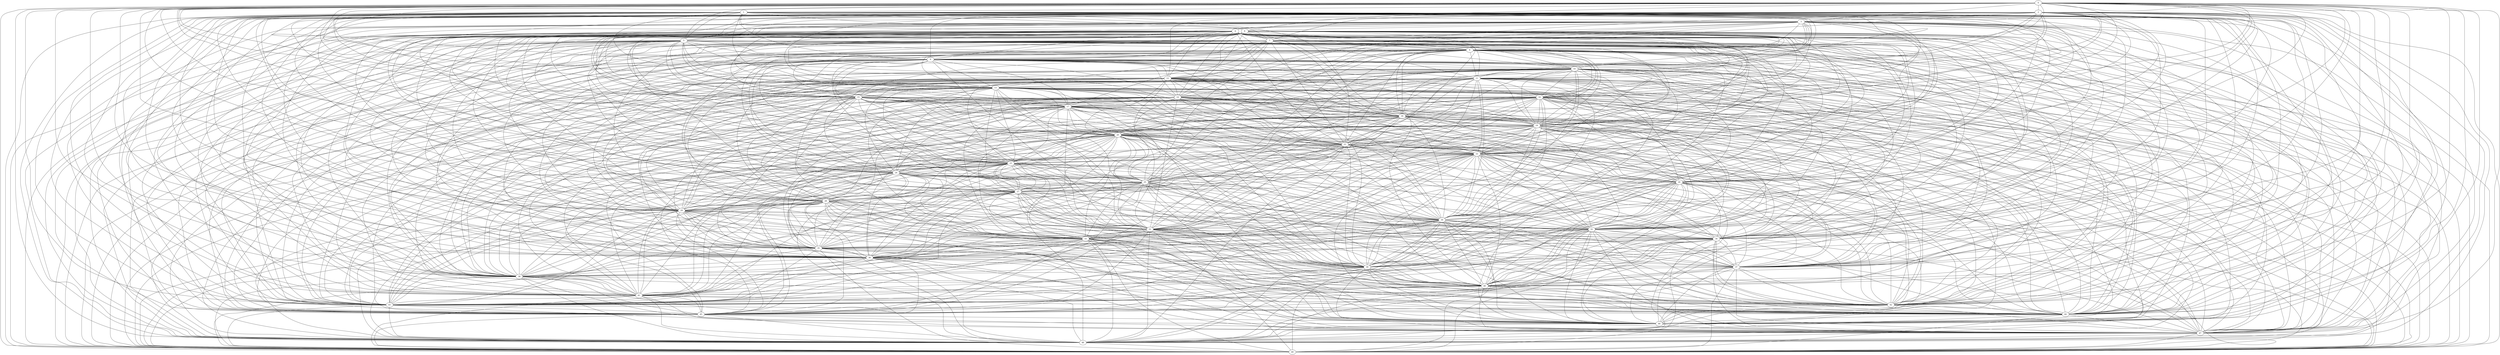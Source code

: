 strict graph  {
0;
1;
2;
3;
4;
5;
6;
7;
8;
9;
10;
11;
12;
13;
14;
15;
16;
17;
18;
19;
20;
21;
22;
23;
24;
25;
26;
27;
28;
29;
30;
31;
32;
33;
34;
35;
36;
37;
38;
39;
40;
41;
42;
43;
44;
45;
46;
47;
48;
49;
0 -- 49  [weight=50000];
0 -- 27  [weight=30000];
0 -- 15  [weight=30000];
0 -- 25  [weight=40000];
0 -- 18  [weight=30000];
0 -- 34  [weight=40000];
0 -- 19  [weight=40000];
0 -- 2  [weight=60000];
0 -- 35  [weight=20000];
0 -- 30  [weight=30000];
0 -- 26  [weight=70000];
0 -- 3  [weight=50000];
0 -- 42  [weight=70000];
0 -- 46  [weight=60000];
0 -- 47  [weight=60000];
0 -- 1  [weight=10000];
0 -- 38  [weight=40000];
0 -- 23  [weight=70000];
0 -- 32  [weight=30000];
0 -- 39  [weight=40000];
0 -- 28  [weight=70000];
0 -- 36  [weight=40000];
0 -- 37  [weight=70000];
0 -- 8  [weight=60000];
0 -- 21  [weight=30000];
0 -- 48  [weight=10000];
0 -- 5  [weight=40000];
0 -- 17  [weight=30000];
0 -- 40  [weight=70000];
0 -- 6  [weight=20000];
0 -- 12  [weight=40000];
0 -- 43  [weight=60000];
0 -- 20  [weight=10000];
0 -- 44  [weight=20000];
0 -- 16  [weight=10000];
0 -- 13  [weight=70000];
1 -- 43  [weight=50000];
1 -- 7  [weight=60000];
1 -- 21  [weight=30000];
1 -- 46  [weight=70000];
1 -- 40  [weight=70000];
1 -- 34  [weight=60000];
1 -- 35  [weight=10000];
1 -- 28  [weight=20000];
1 -- 4  [weight=60000];
1 -- 49  [weight=50000];
1 -- 48  [weight=50000];
1 -- 38  [weight=60000];
1 -- 47  [weight=60000];
1 -- 39  [weight=20000];
1 -- 37  [weight=50000];
1 -- 24  [weight=50000];
1 -- 26  [weight=40000];
1 -- 33  [weight=20000];
1 -- 9  [weight=60000];
1 -- 36  [weight=30000];
1 -- 15  [weight=50000];
1 -- 20  [weight=60000];
1 -- 10  [weight=20000];
1 -- 42  [weight=60000];
1 -- 29  [weight=40000];
1 -- 8  [weight=10000];
1 -- 17  [weight=50000];
1 -- 31  [weight=70000];
1 -- 23  [weight=30000];
1 -- 44  [weight=20000];
1 -- 5  [weight=20000];
1 -- 6  [weight=20000];
1 -- 13  [weight=60000];
1 -- 41  [weight=30000];
1 -- 22  [weight=70000];
1 -- 11  [weight=40000];
1 -- 3  [weight=70000];
1 -- 32  [weight=50000];
1 -- 19  [weight=50000];
1 -- 16  [weight=10000];
2 -- 9  [weight=40000];
2 -- 32  [weight=10000];
2 -- 22  [weight=40000];
2 -- 19  [weight=70000];
2 -- 47  [weight=20000];
2 -- 26  [weight=30000];
2 -- 49  [weight=20000];
2 -- 34  [weight=60000];
2 -- 37  [weight=30000];
2 -- 21  [weight=60000];
2 -- 24  [weight=60000];
2 -- 42  [weight=50000];
2 -- 27  [weight=20000];
2 -- 5  [weight=10000];
2 -- 44  [weight=70000];
2 -- 11  [weight=20000];
2 -- 36  [weight=30000];
2 -- 12  [weight=70000];
2 -- 16  [weight=40000];
2 -- 38  [weight=30000];
2 -- 28  [weight=70000];
2 -- 20  [weight=30000];
2 -- 10  [weight=20000];
2 -- 29  [weight=20000];
2 -- 40  [weight=20000];
2 -- 48  [weight=20000];
2 -- 13  [weight=20000];
2 -- 31  [weight=60000];
2 -- 3  [weight=30000];
2 -- 30  [weight=60000];
2 -- 7  [weight=30000];
2 -- 41  [weight=30000];
2 -- 46  [weight=70000];
2 -- 45  [weight=40000];
2 -- 18  [weight=10000];
2 -- 35  [weight=70000];
2 -- 43  [weight=10000];
2 -- 15  [weight=50000];
2 -- 25  [weight=30000];
2 -- 14  [weight=40000];
3 -- 36  [weight=20000];
3 -- 49  [weight=60000];
3 -- 32  [weight=70000];
3 -- 25  [weight=20000];
3 -- 19  [weight=50000];
3 -- 7  [weight=50000];
3 -- 10  [weight=20000];
3 -- 26  [weight=60000];
3 -- 44  [weight=10000];
3 -- 15  [weight=40000];
3 -- 11  [weight=60000];
3 -- 34  [weight=40000];
3 -- 4  [weight=30000];
3 -- 43  [weight=60000];
3 -- 5  [weight=50000];
3 -- 33  [weight=20000];
3 -- 23  [weight=20000];
3 -- 8  [weight=50000];
3 -- 39  [weight=50000];
3 -- 41  [weight=70000];
3 -- 45  [weight=70000];
3 -- 37  [weight=30000];
3 -- 6  [weight=20000];
3 -- 22  [weight=40000];
3 -- 9  [weight=10000];
3 -- 16  [weight=70000];
3 -- 42  [weight=20000];
3 -- 14  [weight=60000];
3 -- 27  [weight=10000];
3 -- 28  [weight=30000];
3 -- 12  [weight=40000];
3 -- 46  [weight=70000];
3 -- 18  [weight=60000];
3 -- 30  [weight=20000];
3 -- 29  [weight=50000];
3 -- 38  [weight=60000];
4 -- 42  [weight=30000];
4 -- 22  [weight=70000];
4 -- 7  [weight=30000];
4 -- 33  [weight=30000];
4 -- 21  [weight=70000];
4 -- 23  [weight=20000];
4 -- 40  [weight=60000];
4 -- 44  [weight=60000];
4 -- 35  [weight=10000];
4 -- 13  [weight=20000];
4 -- 19  [weight=40000];
4 -- 10  [weight=70000];
4 -- 36  [weight=30000];
4 -- 26  [weight=20000];
4 -- 45  [weight=70000];
4 -- 15  [weight=70000];
4 -- 29  [weight=30000];
4 -- 27  [weight=40000];
4 -- 11  [weight=60000];
4 -- 9  [weight=20000];
4 -- 47  [weight=40000];
4 -- 12  [weight=20000];
4 -- 30  [weight=50000];
4 -- 8  [weight=70000];
4 -- 46  [weight=30000];
4 -- 31  [weight=50000];
4 -- 5  [weight=20000];
4 -- 25  [weight=20000];
4 -- 49  [weight=40000];
4 -- 48  [weight=30000];
4 -- 14  [weight=10000];
4 -- 32  [weight=60000];
4 -- 38  [weight=10000];
4 -- 39  [weight=40000];
4 -- 24  [weight=70000];
4 -- 16  [weight=60000];
4 -- 34  [weight=40000];
4 -- 17  [weight=20000];
4 -- 18  [weight=30000];
5 -- 38  [weight=20000];
5 -- 24  [weight=30000];
5 -- 45  [weight=30000];
5 -- 25  [weight=40000];
5 -- 23  [weight=10000];
5 -- 48  [weight=20000];
5 -- 37  [weight=10000];
5 -- 30  [weight=50000];
5 -- 41  [weight=10000];
5 -- 26  [weight=30000];
5 -- 10  [weight=20000];
5 -- 39  [weight=60000];
5 -- 17  [weight=60000];
5 -- 27  [weight=60000];
5 -- 49  [weight=30000];
5 -- 22  [weight=60000];
5 -- 47  [weight=20000];
5 -- 31  [weight=50000];
5 -- 36  [weight=70000];
5 -- 35  [weight=40000];
5 -- 40  [weight=30000];
5 -- 44  [weight=50000];
5 -- 14  [weight=40000];
5 -- 46  [weight=50000];
5 -- 43  [weight=50000];
5 -- 28  [weight=60000];
5 -- 15  [weight=30000];
5 -- 19  [weight=20000];
5 -- 34  [weight=20000];
5 -- 9  [weight=50000];
5 -- 42  [weight=20000];
5 -- 13  [weight=30000];
5 -- 20  [weight=40000];
5 -- 29  [weight=30000];
5 -- 21  [weight=70000];
5 -- 8  [weight=50000];
6 -- 13  [weight=50000];
6 -- 26  [weight=50000];
6 -- 46  [weight=50000];
6 -- 18  [weight=50000];
6 -- 32  [weight=40000];
6 -- 15  [weight=10000];
6 -- 12  [weight=50000];
6 -- 30  [weight=20000];
6 -- 48  [weight=70000];
6 -- 33  [weight=30000];
6 -- 23  [weight=40000];
6 -- 8  [weight=50000];
6 -- 17  [weight=10000];
6 -- 45  [weight=10000];
6 -- 38  [weight=70000];
6 -- 14  [weight=10000];
6 -- 10  [weight=60000];
6 -- 40  [weight=70000];
6 -- 27  [weight=40000];
6 -- 22  [weight=10000];
6 -- 7  [weight=50000];
6 -- 24  [weight=30000];
6 -- 25  [weight=70000];
6 -- 34  [weight=50000];
6 -- 31  [weight=70000];
6 -- 41  [weight=70000];
6 -- 36  [weight=30000];
6 -- 39  [weight=70000];
6 -- 19  [weight=50000];
6 -- 28  [weight=30000];
6 -- 21  [weight=10000];
6 -- 44  [weight=60000];
6 -- 11  [weight=10000];
6 -- 16  [weight=30000];
6 -- 29  [weight=20000];
6 -- 9  [weight=30000];
6 -- 42  [weight=30000];
7 -- 16  [weight=70000];
7 -- 24  [weight=20000];
7 -- 45  [weight=60000];
7 -- 29  [weight=50000];
7 -- 21  [weight=20000];
7 -- 11  [weight=40000];
7 -- 17  [weight=30000];
7 -- 37  [weight=40000];
7 -- 18  [weight=40000];
7 -- 44  [weight=70000];
7 -- 26  [weight=50000];
7 -- 28  [weight=30000];
7 -- 42  [weight=70000];
7 -- 8  [weight=70000];
7 -- 47  [weight=60000];
7 -- 15  [weight=60000];
7 -- 35  [weight=20000];
7 -- 48  [weight=70000];
7 -- 25  [weight=10000];
7 -- 32  [weight=20000];
7 -- 43  [weight=60000];
7 -- 22  [weight=10000];
7 -- 41  [weight=70000];
7 -- 13  [weight=30000];
7 -- 10  [weight=30000];
7 -- 34  [weight=40000];
7 -- 19  [weight=60000];
7 -- 49  [weight=50000];
7 -- 38  [weight=60000];
7 -- 36  [weight=20000];
7 -- 30  [weight=30000];
7 -- 33  [weight=30000];
7 -- 12  [weight=20000];
7 -- 9  [weight=50000];
7 -- 40  [weight=40000];
8 -- 32  [weight=70000];
8 -- 31  [weight=30000];
8 -- 24  [weight=30000];
8 -- 38  [weight=30000];
8 -- 33  [weight=20000];
8 -- 46  [weight=30000];
8 -- 41  [weight=70000];
8 -- 10  [weight=10000];
8 -- 44  [weight=50000];
8 -- 29  [weight=10000];
8 -- 26  [weight=60000];
8 -- 30  [weight=60000];
8 -- 21  [weight=40000];
8 -- 40  [weight=60000];
8 -- 49  [weight=50000];
8 -- 16  [weight=70000];
8 -- 25  [weight=60000];
8 -- 37  [weight=40000];
8 -- 47  [weight=70000];
8 -- 9  [weight=10000];
8 -- 11  [weight=60000];
8 -- 34  [weight=70000];
8 -- 15  [weight=10000];
8 -- 19  [weight=40000];
8 -- 39  [weight=70000];
8 -- 48  [weight=60000];
8 -- 22  [weight=40000];
8 -- 43  [weight=30000];
8 -- 18  [weight=70000];
8 -- 36  [weight=10000];
8 -- 23  [weight=30000];
8 -- 12  [weight=20000];
8 -- 42  [weight=20000];
8 -- 20  [weight=40000];
9 -- 34  [weight=30000];
9 -- 11  [weight=10000];
9 -- 42  [weight=10000];
9 -- 18  [weight=20000];
9 -- 23  [weight=20000];
9 -- 17  [weight=10000];
9 -- 19  [weight=60000];
9 -- 44  [weight=20000];
9 -- 31  [weight=40000];
9 -- 39  [weight=20000];
9 -- 41  [weight=70000];
9 -- 49  [weight=10000];
9 -- 38  [weight=30000];
9 -- 40  [weight=60000];
9 -- 16  [weight=50000];
9 -- 43  [weight=70000];
9 -- 27  [weight=30000];
9 -- 15  [weight=20000];
9 -- 47  [weight=70000];
9 -- 21  [weight=20000];
9 -- 12  [weight=50000];
9 -- 10  [weight=20000];
9 -- 48  [weight=20000];
9 -- 45  [weight=50000];
9 -- 37  [weight=50000];
9 -- 33  [weight=50000];
9 -- 35  [weight=30000];
9 -- 22  [weight=40000];
9 -- 36  [weight=40000];
9 -- 29  [weight=50000];
9 -- 24  [weight=30000];
9 -- 30  [weight=30000];
9 -- 13  [weight=50000];
9 -- 14  [weight=40000];
10 -- 45  [weight=60000];
10 -- 43  [weight=20000];
10 -- 24  [weight=70000];
10 -- 48  [weight=30000];
10 -- 49  [weight=60000];
10 -- 39  [weight=50000];
10 -- 28  [weight=50000];
10 -- 14  [weight=60000];
10 -- 37  [weight=10000];
10 -- 21  [weight=40000];
10 -- 47  [weight=70000];
10 -- 25  [weight=20000];
10 -- 16  [weight=40000];
10 -- 11  [weight=50000];
10 -- 29  [weight=30000];
10 -- 15  [weight=30000];
10 -- 42  [weight=70000];
10 -- 18  [weight=70000];
10 -- 27  [weight=60000];
10 -- 20  [weight=50000];
10 -- 19  [weight=40000];
10 -- 17  [weight=20000];
10 -- 44  [weight=70000];
10 -- 30  [weight=50000];
10 -- 34  [weight=50000];
10 -- 22  [weight=70000];
10 -- 12  [weight=70000];
10 -- 32  [weight=50000];
10 -- 26  [weight=30000];
10 -- 36  [weight=70000];
10 -- 46  [weight=70000];
11 -- 41  [weight=10000];
11 -- 14  [weight=10000];
11 -- 18  [weight=10000];
11 -- 37  [weight=10000];
11 -- 45  [weight=40000];
11 -- 17  [weight=40000];
11 -- 13  [weight=30000];
11 -- 48  [weight=70000];
11 -- 15  [weight=10000];
11 -- 30  [weight=50000];
11 -- 35  [weight=20000];
11 -- 40  [weight=30000];
11 -- 39  [weight=70000];
11 -- 32  [weight=40000];
11 -- 46  [weight=60000];
11 -- 43  [weight=30000];
11 -- 31  [weight=60000];
11 -- 33  [weight=40000];
11 -- 29  [weight=20000];
11 -- 25  [weight=40000];
11 -- 19  [weight=60000];
11 -- 49  [weight=40000];
11 -- 38  [weight=20000];
11 -- 26  [weight=10000];
11 -- 23  [weight=60000];
11 -- 42  [weight=10000];
11 -- 34  [weight=20000];
11 -- 22  [weight=50000];
11 -- 16  [weight=50000];
11 -- 47  [weight=10000];
11 -- 44  [weight=10000];
11 -- 21  [weight=60000];
11 -- 20  [weight=60000];
12 -- 45  [weight=20000];
12 -- 46  [weight=40000];
12 -- 38  [weight=70000];
12 -- 25  [weight=40000];
12 -- 36  [weight=70000];
12 -- 18  [weight=60000];
12 -- 13  [weight=60000];
12 -- 35  [weight=60000];
12 -- 26  [weight=30000];
12 -- 23  [weight=60000];
12 -- 39  [weight=40000];
12 -- 37  [weight=70000];
12 -- 20  [weight=70000];
12 -- 19  [weight=70000];
12 -- 47  [weight=10000];
12 -- 33  [weight=60000];
12 -- 41  [weight=70000];
12 -- 21  [weight=50000];
12 -- 43  [weight=20000];
12 -- 49  [weight=30000];
12 -- 44  [weight=30000];
12 -- 42  [weight=20000];
12 -- 32  [weight=10000];
12 -- 24  [weight=50000];
12 -- 14  [weight=60000];
12 -- 28  [weight=70000];
12 -- 29  [weight=30000];
12 -- 30  [weight=40000];
13 -- 25  [weight=10000];
13 -- 49  [weight=50000];
13 -- 26  [weight=10000];
13 -- 42  [weight=30000];
13 -- 39  [weight=70000];
13 -- 43  [weight=70000];
13 -- 27  [weight=60000];
13 -- 33  [weight=20000];
13 -- 24  [weight=50000];
13 -- 23  [weight=50000];
13 -- 14  [weight=30000];
13 -- 47  [weight=40000];
13 -- 30  [weight=20000];
13 -- 17  [weight=10000];
13 -- 32  [weight=20000];
13 -- 29  [weight=60000];
13 -- 40  [weight=70000];
13 -- 44  [weight=60000];
13 -- 20  [weight=50000];
13 -- 28  [weight=20000];
13 -- 45  [weight=70000];
13 -- 34  [weight=20000];
13 -- 21  [weight=30000];
13 -- 31  [weight=20000];
13 -- 38  [weight=70000];
13 -- 16  [weight=10000];
13 -- 18  [weight=70000];
13 -- 46  [weight=50000];
13 -- 15  [weight=40000];
13 -- 19  [weight=70000];
13 -- 22  [weight=70000];
13 -- 48  [weight=20000];
14 -- 33  [weight=10000];
14 -- 25  [weight=70000];
14 -- 35  [weight=50000];
14 -- 28  [weight=30000];
14 -- 24  [weight=60000];
14 -- 21  [weight=60000];
14 -- 17  [weight=20000];
14 -- 47  [weight=20000];
14 -- 43  [weight=40000];
14 -- 29  [weight=20000];
14 -- 45  [weight=40000];
14 -- 18  [weight=60000];
14 -- 32  [weight=40000];
14 -- 44  [weight=50000];
14 -- 30  [weight=60000];
14 -- 49  [weight=40000];
14 -- 22  [weight=40000];
14 -- 40  [weight=50000];
14 -- 26  [weight=70000];
14 -- 19  [weight=20000];
14 -- 36  [weight=60000];
14 -- 31  [weight=60000];
14 -- 48  [weight=20000];
14 -- 38  [weight=70000];
14 -- 41  [weight=20000];
15 -- 22  [weight=50000];
15 -- 48  [weight=40000];
15 -- 41  [weight=20000];
15 -- 23  [weight=50000];
15 -- 47  [weight=10000];
15 -- 44  [weight=50000];
15 -- 21  [weight=10000];
15 -- 17  [weight=50000];
15 -- 39  [weight=30000];
15 -- 33  [weight=40000];
15 -- 31  [weight=40000];
15 -- 32  [weight=40000];
15 -- 30  [weight=70000];
15 -- 28  [weight=30000];
15 -- 42  [weight=70000];
15 -- 26  [weight=50000];
15 -- 35  [weight=40000];
15 -- 25  [weight=70000];
15 -- 38  [weight=60000];
15 -- 20  [weight=70000];
15 -- 27  [weight=60000];
15 -- 29  [weight=60000];
15 -- 46  [weight=30000];
15 -- 49  [weight=70000];
15 -- 36  [weight=30000];
16 -- 18  [weight=50000];
16 -- 46  [weight=10000];
16 -- 41  [weight=40000];
16 -- 20  [weight=20000];
16 -- 33  [weight=10000];
16 -- 29  [weight=60000];
16 -- 19  [weight=20000];
16 -- 45  [weight=50000];
16 -- 23  [weight=20000];
16 -- 31  [weight=50000];
16 -- 34  [weight=20000];
16 -- 27  [weight=30000];
16 -- 43  [weight=50000];
16 -- 21  [weight=10000];
16 -- 39  [weight=30000];
16 -- 49  [weight=40000];
16 -- 37  [weight=20000];
16 -- 42  [weight=30000];
16 -- 35  [weight=60000];
16 -- 32  [weight=40000];
16 -- 25  [weight=70000];
16 -- 17  [weight=10000];
16 -- 26  [weight=60000];
16 -- 48  [weight=20000];
16 -- 30  [weight=20000];
16 -- 47  [weight=40000];
16 -- 36  [weight=20000];
16 -- 44  [weight=40000];
17 -- 31  [weight=20000];
17 -- 39  [weight=10000];
17 -- 35  [weight=70000];
17 -- 49  [weight=40000];
17 -- 43  [weight=60000];
17 -- 33  [weight=70000];
17 -- 32  [weight=20000];
17 -- 27  [weight=10000];
17 -- 28  [weight=10000];
17 -- 40  [weight=60000];
17 -- 30  [weight=70000];
17 -- 19  [weight=50000];
17 -- 45  [weight=50000];
17 -- 22  [weight=60000];
17 -- 23  [weight=50000];
17 -- 20  [weight=50000];
17 -- 38  [weight=70000];
17 -- 37  [weight=30000];
17 -- 34  [weight=10000];
17 -- 36  [weight=30000];
17 -- 24  [weight=20000];
17 -- 47  [weight=50000];
17 -- 18  [weight=70000];
17 -- 42  [weight=70000];
18 -- 35  [weight=70000];
18 -- 20  [weight=40000];
18 -- 34  [weight=60000];
18 -- 27  [weight=10000];
18 -- 49  [weight=50000];
18 -- 44  [weight=70000];
18 -- 48  [weight=50000];
18 -- 33  [weight=70000];
18 -- 38  [weight=20000];
18 -- 45  [weight=50000];
18 -- 42  [weight=70000];
18 -- 32  [weight=30000];
18 -- 25  [weight=40000];
18 -- 46  [weight=70000];
18 -- 31  [weight=20000];
18 -- 36  [weight=50000];
18 -- 30  [weight=70000];
18 -- 24  [weight=40000];
18 -- 26  [weight=60000];
18 -- 43  [weight=30000];
18 -- 40  [weight=60000];
18 -- 41  [weight=60000];
18 -- 19  [weight=20000];
18 -- 47  [weight=10000];
19 -- 44  [weight=60000];
19 -- 25  [weight=60000];
19 -- 31  [weight=60000];
19 -- 48  [weight=40000];
19 -- 24  [weight=40000];
19 -- 47  [weight=30000];
19 -- 43  [weight=20000];
19 -- 22  [weight=30000];
19 -- 32  [weight=60000];
19 -- 42  [weight=10000];
19 -- 29  [weight=50000];
19 -- 39  [weight=60000];
19 -- 34  [weight=60000];
19 -- 46  [weight=70000];
19 -- 38  [weight=20000];
19 -- 23  [weight=50000];
19 -- 35  [weight=70000];
19 -- 33  [weight=70000];
19 -- 40  [weight=20000];
19 -- 27  [weight=40000];
19 -- 41  [weight=10000];
19 -- 20  [weight=20000];
19 -- 37  [weight=10000];
19 -- 49  [weight=40000];
20 -- 46  [weight=20000];
20 -- 35  [weight=30000];
20 -- 25  [weight=50000];
20 -- 38  [weight=70000];
20 -- 42  [weight=60000];
20 -- 21  [weight=60000];
20 -- 28  [weight=40000];
20 -- 26  [weight=60000];
20 -- 45  [weight=10000];
20 -- 27  [weight=50000];
20 -- 36  [weight=10000];
20 -- 30  [weight=20000];
20 -- 49  [weight=30000];
20 -- 24  [weight=20000];
20 -- 37  [weight=70000];
20 -- 43  [weight=60000];
20 -- 48  [weight=50000];
20 -- 40  [weight=60000];
20 -- 44  [weight=30000];
20 -- 41  [weight=60000];
20 -- 39  [weight=30000];
20 -- 33  [weight=20000];
20 -- 23  [weight=70000];
20 -- 47  [weight=50000];
20 -- 29  [weight=50000];
20 -- 31  [weight=10000];
20 -- 22  [weight=60000];
21 -- 36  [weight=40000];
21 -- 41  [weight=20000];
21 -- 46  [weight=50000];
21 -- 37  [weight=70000];
21 -- 48  [weight=20000];
21 -- 23  [weight=20000];
21 -- 49  [weight=60000];
21 -- 35  [weight=30000];
21 -- 22  [weight=10000];
21 -- 26  [weight=70000];
21 -- 24  [weight=20000];
21 -- 44  [weight=60000];
21 -- 39  [weight=10000];
21 -- 32  [weight=10000];
21 -- 30  [weight=40000];
21 -- 34  [weight=40000];
21 -- 38  [weight=40000];
21 -- 43  [weight=30000];
21 -- 31  [weight=50000];
21 -- 45  [weight=40000];
22 -- 29  [weight=20000];
22 -- 44  [weight=50000];
22 -- 28  [weight=10000];
22 -- 25  [weight=20000];
22 -- 30  [weight=20000];
22 -- 47  [weight=10000];
22 -- 31  [weight=60000];
22 -- 49  [weight=40000];
22 -- 23  [weight=60000];
22 -- 36  [weight=30000];
22 -- 42  [weight=50000];
22 -- 32  [weight=10000];
22 -- 41  [weight=20000];
22 -- 48  [weight=70000];
22 -- 34  [weight=60000];
22 -- 37  [weight=40000];
22 -- 40  [weight=70000];
22 -- 26  [weight=20000];
22 -- 24  [weight=70000];
22 -- 45  [weight=70000];
22 -- 39  [weight=10000];
22 -- 27  [weight=60000];
22 -- 33  [weight=10000];
22 -- 43  [weight=10000];
23 -- 35  [weight=10000];
23 -- 31  [weight=60000];
23 -- 49  [weight=70000];
23 -- 25  [weight=40000];
23 -- 28  [weight=40000];
23 -- 41  [weight=50000];
23 -- 30  [weight=30000];
23 -- 34  [weight=50000];
23 -- 46  [weight=40000];
23 -- 24  [weight=20000];
23 -- 37  [weight=60000];
23 -- 36  [weight=10000];
23 -- 42  [weight=20000];
23 -- 38  [weight=30000];
23 -- 43  [weight=70000];
23 -- 44  [weight=70000];
23 -- 39  [weight=20000];
23 -- 32  [weight=60000];
23 -- 29  [weight=30000];
23 -- 47  [weight=60000];
23 -- 48  [weight=40000];
23 -- 40  [weight=30000];
23 -- 27  [weight=20000];
23 -- 33  [weight=20000];
24 -- 42  [weight=50000];
24 -- 27  [weight=60000];
24 -- 37  [weight=60000];
24 -- 43  [weight=20000];
24 -- 47  [weight=40000];
24 -- 46  [weight=40000];
24 -- 28  [weight=30000];
24 -- 40  [weight=60000];
24 -- 48  [weight=50000];
24 -- 29  [weight=60000];
24 -- 41  [weight=40000];
24 -- 45  [weight=10000];
24 -- 36  [weight=60000];
24 -- 49  [weight=20000];
24 -- 38  [weight=50000];
24 -- 30  [weight=70000];
24 -- 26  [weight=50000];
24 -- 35  [weight=70000];
24 -- 25  [weight=40000];
24 -- 33  [weight=10000];
24 -- 31  [weight=10000];
24 -- 39  [weight=70000];
25 -- 35  [weight=50000];
25 -- 36  [weight=70000];
25 -- 40  [weight=40000];
25 -- 45  [weight=60000];
25 -- 33  [weight=20000];
25 -- 49  [weight=60000];
25 -- 34  [weight=50000];
25 -- 28  [weight=20000];
25 -- 48  [weight=60000];
25 -- 44  [weight=20000];
25 -- 43  [weight=40000];
25 -- 37  [weight=40000];
25 -- 47  [weight=30000];
25 -- 31  [weight=20000];
25 -- 32  [weight=60000];
25 -- 27  [weight=70000];
25 -- 41  [weight=30000];
25 -- 29  [weight=30000];
25 -- 46  [weight=30000];
25 -- 39  [weight=30000];
26 -- 46  [weight=10000];
26 -- 43  [weight=10000];
26 -- 40  [weight=40000];
26 -- 42  [weight=60000];
26 -- 27  [weight=10000];
26 -- 47  [weight=70000];
26 -- 49  [weight=60000];
26 -- 36  [weight=60000];
26 -- 34  [weight=70000];
26 -- 38  [weight=60000];
26 -- 35  [weight=10000];
26 -- 48  [weight=20000];
26 -- 30  [weight=30000];
26 -- 41  [weight=30000];
26 -- 31  [weight=20000];
26 -- 45  [weight=30000];
26 -- 32  [weight=40000];
26 -- 37  [weight=70000];
27 -- 31  [weight=50000];
27 -- 47  [weight=30000];
27 -- 43  [weight=40000];
27 -- 36  [weight=10000];
27 -- 28  [weight=30000];
27 -- 29  [weight=40000];
27 -- 35  [weight=30000];
27 -- 39  [weight=70000];
27 -- 30  [weight=70000];
27 -- 46  [weight=40000];
27 -- 33  [weight=20000];
27 -- 41  [weight=40000];
27 -- 49  [weight=20000];
27 -- 38  [weight=20000];
27 -- 40  [weight=10000];
27 -- 44  [weight=30000];
27 -- 37  [weight=50000];
27 -- 42  [weight=10000];
28 -- 36  [weight=70000];
28 -- 30  [weight=60000];
28 -- 43  [weight=10000];
28 -- 39  [weight=60000];
28 -- 34  [weight=60000];
28 -- 38  [weight=70000];
28 -- 46  [weight=40000];
28 -- 29  [weight=10000];
28 -- 47  [weight=30000];
28 -- 45  [weight=70000];
28 -- 31  [weight=50000];
28 -- 32  [weight=50000];
28 -- 44  [weight=50000];
28 -- 35  [weight=10000];
28 -- 41  [weight=40000];
28 -- 49  [weight=40000];
28 -- 40  [weight=30000];
28 -- 48  [weight=10000];
29 -- 48  [weight=30000];
29 -- 44  [weight=10000];
29 -- 41  [weight=70000];
29 -- 39  [weight=30000];
29 -- 31  [weight=50000];
29 -- 36  [weight=70000];
29 -- 38  [weight=50000];
29 -- 32  [weight=70000];
29 -- 46  [weight=30000];
29 -- 33  [weight=10000];
29 -- 30  [weight=10000];
29 -- 43  [weight=50000];
29 -- 49  [weight=50000];
29 -- 47  [weight=40000];
29 -- 35  [weight=50000];
29 -- 45  [weight=40000];
30 -- 35  [weight=70000];
30 -- 42  [weight=50000];
30 -- 45  [weight=10000];
30 -- 31  [weight=70000];
30 -- 34  [weight=50000];
30 -- 46  [weight=50000];
30 -- 44  [weight=10000];
30 -- 40  [weight=60000];
30 -- 32  [weight=10000];
30 -- 36  [weight=50000];
30 -- 39  [weight=40000];
30 -- 48  [weight=60000];
30 -- 43  [weight=40000];
30 -- 33  [weight=70000];
30 -- 49  [weight=60000];
31 -- 46  [weight=20000];
31 -- 42  [weight=40000];
31 -- 43  [weight=70000];
31 -- 48  [weight=70000];
31 -- 38  [weight=60000];
31 -- 40  [weight=30000];
31 -- 39  [weight=10000];
31 -- 33  [weight=50000];
31 -- 49  [weight=40000];
31 -- 45  [weight=40000];
31 -- 37  [weight=20000];
31 -- 34  [weight=30000];
31 -- 36  [weight=70000];
32 -- 45  [weight=70000];
32 -- 37  [weight=60000];
32 -- 47  [weight=50000];
32 -- 44  [weight=30000];
32 -- 40  [weight=60000];
32 -- 42  [weight=10000];
32 -- 33  [weight=70000];
32 -- 38  [weight=50000];
32 -- 46  [weight=60000];
32 -- 49  [weight=60000];
32 -- 43  [weight=60000];
32 -- 39  [weight=20000];
32 -- 34  [weight=60000];
32 -- 48  [weight=30000];
32 -- 35  [weight=60000];
32 -- 36  [weight=20000];
33 -- 49  [weight=50000];
33 -- 42  [weight=70000];
33 -- 44  [weight=30000];
33 -- 39  [weight=10000];
33 -- 43  [weight=10000];
33 -- 45  [weight=40000];
33 -- 38  [weight=20000];
33 -- 40  [weight=20000];
33 -- 36  [weight=20000];
33 -- 47  [weight=60000];
33 -- 46  [weight=60000];
33 -- 35  [weight=40000];
33 -- 48  [weight=60000];
33 -- 37  [weight=40000];
34 -- 47  [weight=30000];
34 -- 45  [weight=70000];
34 -- 43  [weight=30000];
34 -- 35  [weight=70000];
34 -- 46  [weight=20000];
34 -- 40  [weight=10000];
34 -- 41  [weight=60000];
34 -- 44  [weight=10000];
34 -- 39  [weight=60000];
34 -- 42  [weight=50000];
34 -- 37  [weight=60000];
34 -- 36  [weight=20000];
34 -- 49  [weight=10000];
35 -- 42  [weight=10000];
35 -- 48  [weight=40000];
35 -- 36  [weight=10000];
35 -- 43  [weight=40000];
35 -- 49  [weight=20000];
35 -- 39  [weight=10000];
35 -- 47  [weight=40000];
35 -- 44  [weight=70000];
35 -- 41  [weight=40000];
36 -- 48  [weight=60000];
36 -- 44  [weight=20000];
36 -- 47  [weight=10000];
36 -- 37  [weight=40000];
36 -- 42  [weight=20000];
36 -- 41  [weight=20000];
36 -- 38  [weight=40000];
36 -- 39  [weight=40000];
36 -- 43  [weight=20000];
36 -- 45  [weight=20000];
37 -- 42  [weight=20000];
37 -- 44  [weight=10000];
37 -- 49  [weight=70000];
37 -- 47  [weight=60000];
37 -- 48  [weight=40000];
37 -- 38  [weight=30000];
37 -- 43  [weight=60000];
37 -- 40  [weight=60000];
38 -- 42  [weight=40000];
38 -- 48  [weight=10000];
38 -- 40  [weight=30000];
38 -- 44  [weight=70000];
38 -- 41  [weight=40000];
38 -- 45  [weight=60000];
38 -- 46  [weight=40000];
38 -- 43  [weight=30000];
38 -- 49  [weight=10000];
39 -- 49  [weight=50000];
39 -- 43  [weight=70000];
39 -- 47  [weight=40000];
39 -- 40  [weight=60000];
39 -- 44  [weight=60000];
39 -- 41  [weight=10000];
39 -- 42  [weight=60000];
39 -- 46  [weight=20000];
39 -- 48  [weight=30000];
40 -- 48  [weight=70000];
40 -- 42  [weight=60000];
40 -- 41  [weight=20000];
40 -- 43  [weight=60000];
40 -- 44  [weight=30000];
40 -- 47  [weight=30000];
41 -- 49  [weight=40000];
41 -- 42  [weight=70000];
41 -- 47  [weight=30000];
41 -- 48  [weight=40000];
41 -- 44  [weight=50000];
41 -- 45  [weight=30000];
41 -- 43  [weight=20000];
42 -- 47  [weight=60000];
42 -- 45  [weight=30000];
42 -- 46  [weight=40000];
42 -- 48  [weight=60000];
42 -- 44  [weight=70000];
43 -- 45  [weight=30000];
43 -- 49  [weight=30000];
43 -- 47  [weight=50000];
43 -- 44  [weight=10000];
43 -- 48  [weight=40000];
44 -- 48  [weight=20000];
44 -- 47  [weight=10000];
44 -- 49  [weight=30000];
44 -- 46  [weight=20000];
45 -- 47  [weight=10000];
45 -- 46  [weight=30000];
45 -- 49  [weight=60000];
45 -- 48  [weight=60000];
46 -- 48  [weight=30000];
46 -- 47  [weight=40000];
47 -- 48  [weight=10000];
47 -- 49  [weight=40000];
48 -- 49  [weight=10000];
}
